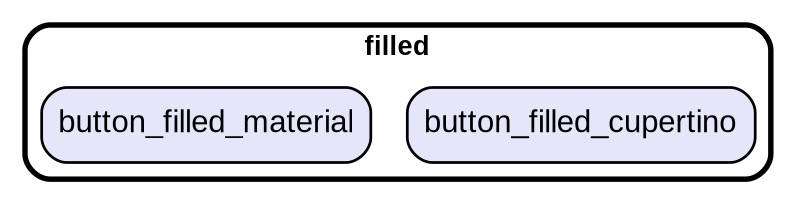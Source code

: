 digraph "" {
  graph [style=rounded fontname="Arial Black" fontsize=13 penwidth=2.6];
  node [shape=rect style="filled,rounded" fontname=Arial fontsize=15 fillcolor=Lavender penwidth=1.3];
  edge [penwidth=1.3];
  "/button_filled_cupertino.dart" [label="button_filled_cupertino"];
  "/button_filled_material.dart" [label="button_filled_material"];
  subgraph "cluster~" {
    label="filled";
    "/button_filled_cupertino.dart";
    "/button_filled_material.dart";
  }
}
